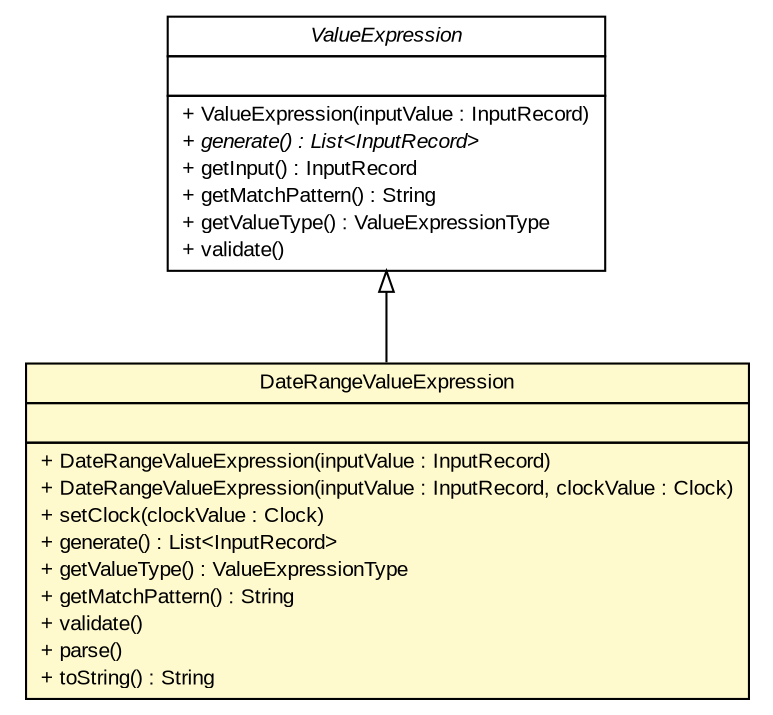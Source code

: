 #!/usr/local/bin/dot
#
# Class diagram 
# Generated by UMLGraph version R5_6 (http://www.umlgraph.org/)
#

digraph G {
	edge [fontname="arial",fontsize=10,labelfontname="arial",labelfontsize=10];
	node [fontname="arial",fontsize=10,shape=plaintext];
	nodesep=0.25;
	ranksep=0.5;
	// com.github.mkolisnyk.aerial.expressions.ValueExpression
	c2346 [label=<<table title="com.github.mkolisnyk.aerial.expressions.ValueExpression" border="0" cellborder="1" cellspacing="0" cellpadding="2" port="p" href="../ValueExpression.html">
		<tr><td><table border="0" cellspacing="0" cellpadding="1">
<tr><td align="center" balign="center"><font face="arial italic"> ValueExpression </font></td></tr>
		</table></td></tr>
		<tr><td><table border="0" cellspacing="0" cellpadding="1">
<tr><td align="left" balign="left">  </td></tr>
		</table></td></tr>
		<tr><td><table border="0" cellspacing="0" cellpadding="1">
<tr><td align="left" balign="left"> + ValueExpression(inputValue : InputRecord) </td></tr>
<tr><td align="left" balign="left"><font face="arial italic" point-size="10.0"> + generate() : List&lt;InputRecord&gt; </font></td></tr>
<tr><td align="left" balign="left"> + getInput() : InputRecord </td></tr>
<tr><td align="left" balign="left"> + getMatchPattern() : String </td></tr>
<tr><td align="left" balign="left"> + getValueType() : ValueExpressionType </td></tr>
<tr><td align="left" balign="left"> + validate() </td></tr>
		</table></td></tr>
		</table>>, URL="../ValueExpression.html", fontname="arial", fontcolor="black", fontsize=10.0];
	// com.github.mkolisnyk.aerial.expressions.value.DateRangeValueExpression
	c2352 [label=<<table title="com.github.mkolisnyk.aerial.expressions.value.DateRangeValueExpression" border="0" cellborder="1" cellspacing="0" cellpadding="2" port="p" bgcolor="lemonChiffon" href="./DateRangeValueExpression.html">
		<tr><td><table border="0" cellspacing="0" cellpadding="1">
<tr><td align="center" balign="center"> DateRangeValueExpression </td></tr>
		</table></td></tr>
		<tr><td><table border="0" cellspacing="0" cellpadding="1">
<tr><td align="left" balign="left">  </td></tr>
		</table></td></tr>
		<tr><td><table border="0" cellspacing="0" cellpadding="1">
<tr><td align="left" balign="left"> + DateRangeValueExpression(inputValue : InputRecord) </td></tr>
<tr><td align="left" balign="left"> + DateRangeValueExpression(inputValue : InputRecord, clockValue : Clock) </td></tr>
<tr><td align="left" balign="left"> + setClock(clockValue : Clock) </td></tr>
<tr><td align="left" balign="left"> + generate() : List&lt;InputRecord&gt; </td></tr>
<tr><td align="left" balign="left"> + getValueType() : ValueExpressionType </td></tr>
<tr><td align="left" balign="left"> + getMatchPattern() : String </td></tr>
<tr><td align="left" balign="left"> + validate() </td></tr>
<tr><td align="left" balign="left"> + parse() </td></tr>
<tr><td align="left" balign="left"> + toString() : String </td></tr>
		</table></td></tr>
		</table>>, URL="./DateRangeValueExpression.html", fontname="arial", fontcolor="black", fontsize=10.0];
	//com.github.mkolisnyk.aerial.expressions.value.DateRangeValueExpression extends com.github.mkolisnyk.aerial.expressions.ValueExpression
	c2346:p -> c2352:p [dir=back,arrowtail=empty];
}

